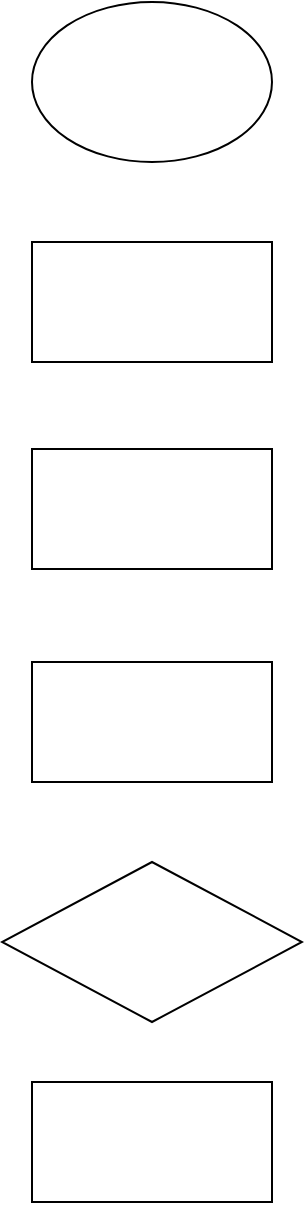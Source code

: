 <mxfile compressed="true" version="26.2.12"><diagram name="Page-1" id="eG5tvo9UgwHiR6DEYF9L"><mxGraphModel dx="263" dy="475" grid="1" gridSize="10" guides="1" tooltips="1" connect="1" arrows="1" fold="1" page="1" pageScale="1" pageWidth="583" pageHeight="827" math="0" shadow="0"><root><mxCell id="0"/><mxCell id="1" parent="0"/><mxCell id="c32ZY7MYhhRMc4Ojms5w-1" value="" style="ellipse;whiteSpace=wrap;html=1;" vertex="1" parent="1"><mxGeometry x="70" y="160" width="120" height="80" as="geometry"/></mxCell><mxCell id="c32ZY7MYhhRMc4Ojms5w-4" value="" style="rounded=0;whiteSpace=wrap;html=1;" vertex="1" parent="1"><mxGeometry x="70" y="280" width="120" height="60" as="geometry"/></mxCell><mxCell id="c32ZY7MYhhRMc4Ojms5w-5" value="" style="rounded=0;whiteSpace=wrap;html=1;" vertex="1" parent="1"><mxGeometry x="70" y="383.5" width="120" height="60" as="geometry"/></mxCell><mxCell id="c32ZY7MYhhRMc4Ojms5w-6" value="" style="rounded=0;whiteSpace=wrap;html=1;" vertex="1" parent="1"><mxGeometry x="70" y="490" width="120" height="60" as="geometry"/></mxCell><mxCell id="c32ZY7MYhhRMc4Ojms5w-7" value="" style="rhombus;whiteSpace=wrap;html=1;" vertex="1" parent="1"><mxGeometry x="55" y="590" width="150" height="80" as="geometry"/></mxCell><mxCell id="c32ZY7MYhhRMc4Ojms5w-8" value="" style="rounded=0;whiteSpace=wrap;html=1;" vertex="1" parent="1"><mxGeometry x="70" y="700" width="120" height="60" as="geometry"/></mxCell></root></mxGraphModel></diagram></mxfile>